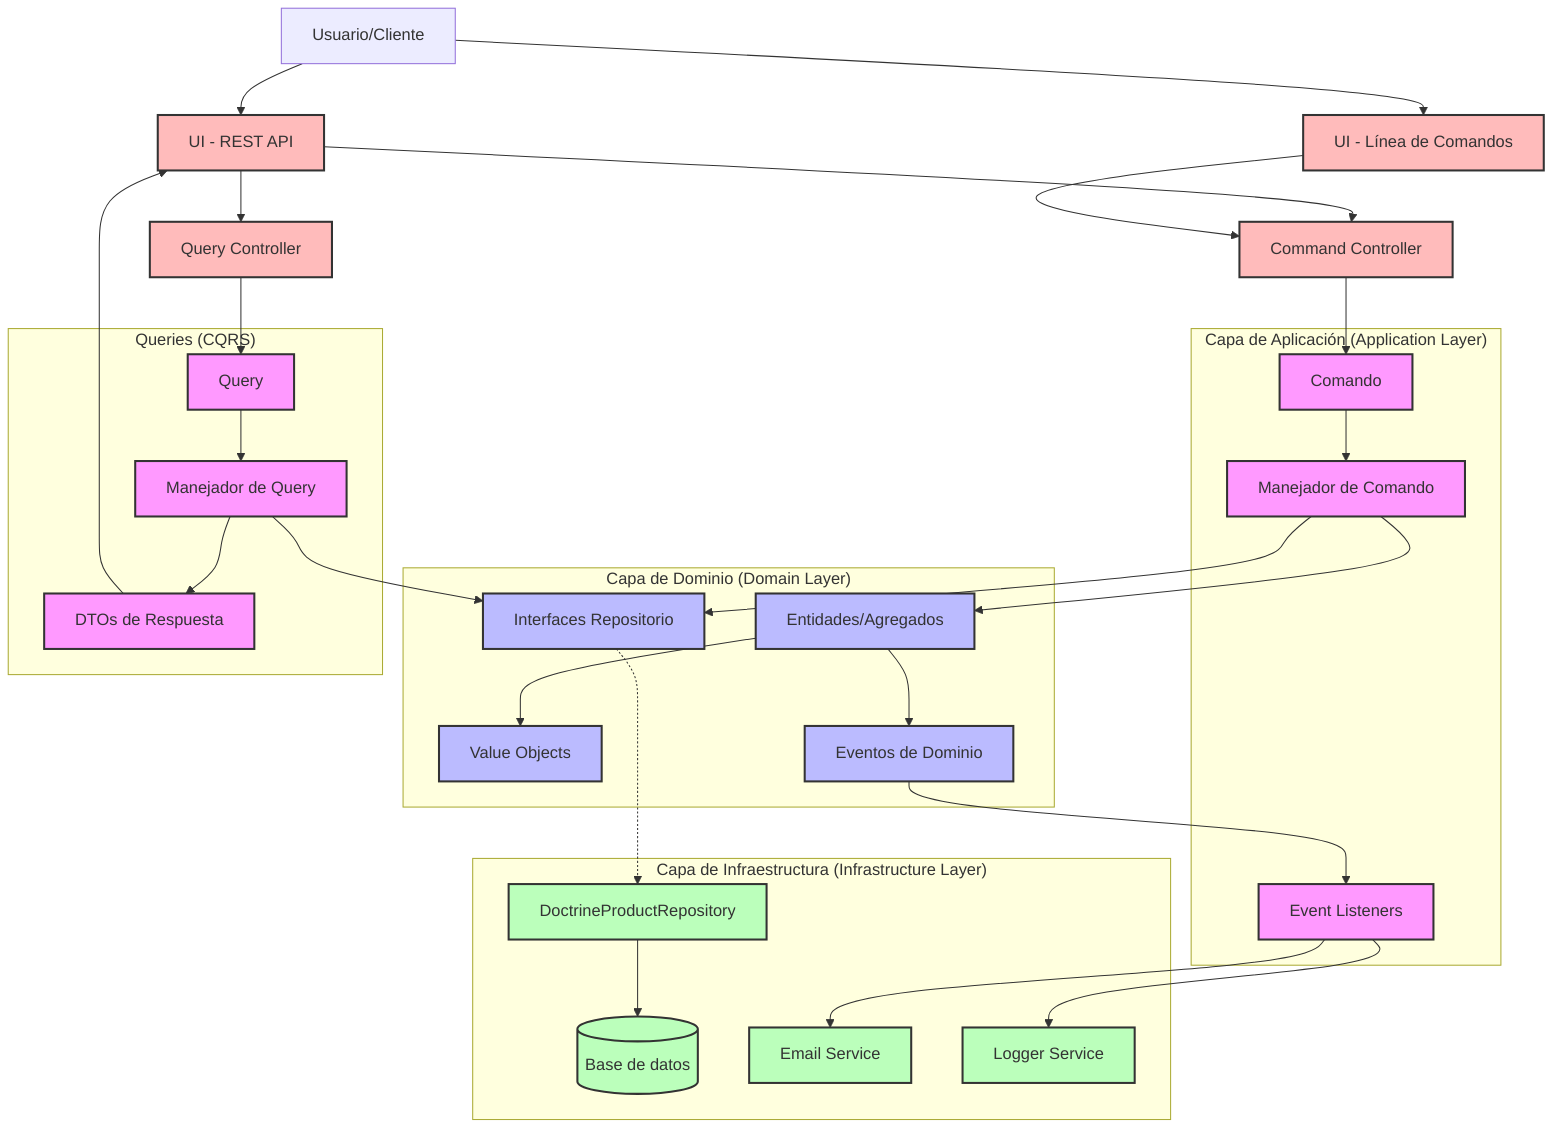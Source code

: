 graph TD
    %% Capa de UI
    UI[Usuario/Cliente] --> REST[UI - REST API]
    UI --> CLI[UI - Línea de Comandos]
    
    %% Capa de Aplicación - Comandos
    REST --> CC[Command Controller]
    CLI --> CC
    
    CC --> CMD[Comando]
    CMD --> CMDH[Manejador de Comando]
    
    %% Flujo de Comandos
    subgraph "Capa de Aplicación (Application Layer)"
        CMD
        CMDH
        EVL[Event Listeners]
    end
    
    %% Capa de Dominio
    subgraph "Capa de Dominio (Domain Layer)"
        ENT[Entidades/Agregados]
        VO[Value Objects]
        REPO[Interfaces Repositorio]
        EVT[Eventos de Dominio]
    end
    
    CMDH --> ENT
    ENT --> EVT
    ENT --> VO
    CMDH --> REPO
    
    EVT --> EVL
    
    %% Capa de Infraestructura
    subgraph "Capa de Infraestructura (Infrastructure Layer)"
        DOCREPO[DoctrineProductRepository]
        DB[(Base de datos)]
        EMAIL[Email Service]
        LOG[Logger Service]
    end
    
    REPO -.-> DOCREPO
    DOCREPO --> DB
    EVL --> EMAIL
    EVL --> LOG
    
    %% Flujo de Queries
    REST --> QC[Query Controller]
    QC --> QRY[Query]
    QRY --> QRYH[Manejador de Query]
    
    subgraph "Queries (CQRS)"
        QRY
        QRYH
        DTO[DTOs de Respuesta]
    end
    
    QRYH --> REPO
    QRYH --> DTO
    DTO --> REST
    
    %% Estilos
    classDef application fill:#f9f,stroke:#333,stroke-width:2px;
    classDef domain fill:#bbf,stroke:#333,stroke-width:2px;
    classDef infrastructure fill:#bfb,stroke:#333,stroke-width:2px;
    classDef ui fill:#fbb,stroke:#333,stroke-width:2px;
    
    class CMD,CMDH,EVL,QRY,QRYH,DTO application;
    class ENT,VO,REPO,EVT domain;
    class DOCREPO,DB,EMAIL,LOG infrastructure;
    class REST,CLI,CC,QC ui;